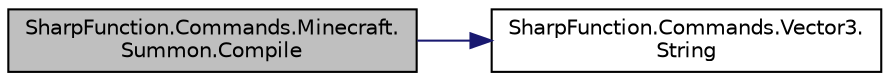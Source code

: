 digraph "SharpFunction.Commands.Minecraft.Summon.Compile"
{
 // LATEX_PDF_SIZE
  edge [fontname="Helvetica",fontsize="10",labelfontname="Helvetica",labelfontsize="10"];
  node [fontname="Helvetica",fontsize="10",shape=record];
  rankdir="LR";
  Node1 [label="SharpFunction.Commands.Minecraft.\lSummon.Compile",height=0.2,width=0.4,color="black", fillcolor="grey75", style="filled", fontcolor="black",tooltip="Compiles the /summon command"];
  Node1 -> Node2 [color="midnightblue",fontsize="10",style="solid",fontname="Helvetica"];
  Node2 [label="SharpFunction.Commands.Vector3.\lString",height=0.2,width=0.4,color="black", fillcolor="white", style="filled",URL="$struct_sharp_function_1_1_commands_1_1_vector3.html#ac43e3997e7018e3961b6ae11e66c2816",tooltip="Coverts Position to game coordinates"];
}
